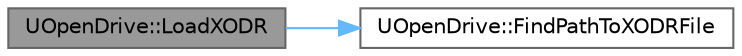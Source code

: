digraph "UOpenDrive::LoadXODR"
{
 // INTERACTIVE_SVG=YES
 // LATEX_PDF_SIZE
  bgcolor="transparent";
  edge [fontname=Helvetica,fontsize=10,labelfontname=Helvetica,labelfontsize=10];
  node [fontname=Helvetica,fontsize=10,shape=box,height=0.2,width=0.4];
  rankdir="LR";
  Node1 [id="Node000001",label="UOpenDrive::LoadXODR",height=0.2,width=0.4,color="gray40", fillcolor="grey60", style="filled", fontcolor="black",tooltip=" "];
  Node1 -> Node2 [id="edge1_Node000001_Node000002",color="steelblue1",style="solid",tooltip=" "];
  Node2 [id="Node000002",label="UOpenDrive::FindPathToXODRFile",height=0.2,width=0.4,color="grey40", fillcolor="white", style="filled",URL="$d1/d1b/classUOpenDrive.html#a5cbcf582e5c4ffd0d7a908e693bae76c",tooltip=" "];
}
